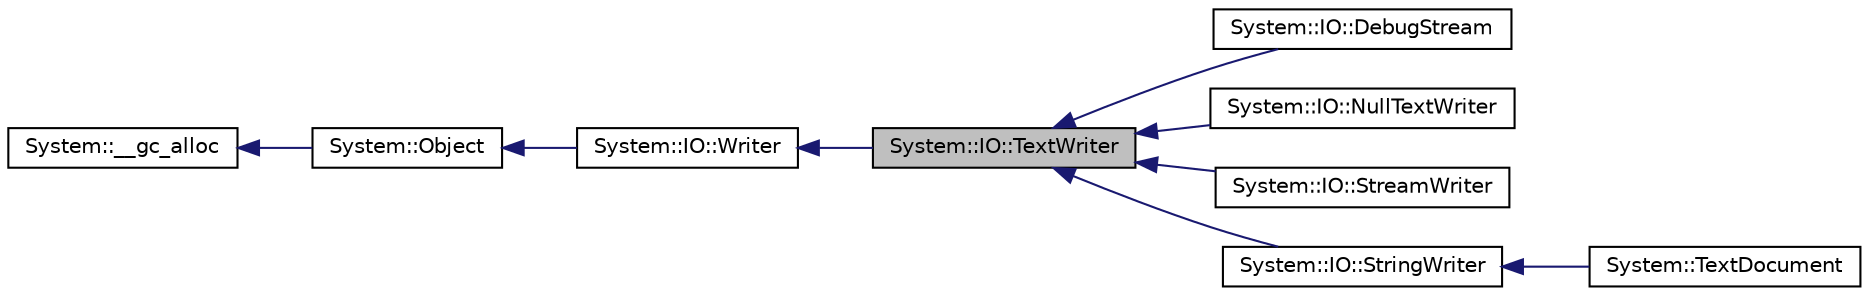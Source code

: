 digraph G
{
  edge [fontname="Helvetica",fontsize="10",labelfontname="Helvetica",labelfontsize="10"];
  node [fontname="Helvetica",fontsize="10",shape=record];
  rankdir="LR";
  Node1 [label="System::IO::TextWriter",height=0.2,width=0.4,color="black", fillcolor="grey75", style="filled" fontcolor="black"];
  Node2 -> Node1 [dir="back",color="midnightblue",fontsize="10",style="solid",fontname="Helvetica"];
  Node2 [label="System::IO::Writer",height=0.2,width=0.4,color="black", fillcolor="white", style="filled",URL="$class_system_1_1_i_o_1_1_writer.html"];
  Node3 -> Node2 [dir="back",color="midnightblue",fontsize="10",style="solid",fontname="Helvetica"];
  Node3 [label="System::Object",height=0.2,width=0.4,color="black", fillcolor="white", style="filled",URL="$class_system_1_1_object.html"];
  Node4 -> Node3 [dir="back",color="midnightblue",fontsize="10",style="solid",fontname="Helvetica"];
  Node4 [label="System::__gc_alloc",height=0.2,width=0.4,color="black", fillcolor="white", style="filled",URL="$class_system_1_1____gc__alloc.html"];
  Node1 -> Node5 [dir="back",color="midnightblue",fontsize="10",style="solid",fontname="Helvetica"];
  Node5 [label="System::IO::DebugStream",height=0.2,width=0.4,color="black", fillcolor="white", style="filled",URL="$class_system_1_1_i_o_1_1_debug_stream.html"];
  Node1 -> Node6 [dir="back",color="midnightblue",fontsize="10",style="solid",fontname="Helvetica"];
  Node6 [label="System::IO::NullTextWriter",height=0.2,width=0.4,color="black", fillcolor="white", style="filled",URL="$class_system_1_1_i_o_1_1_null_text_writer.html"];
  Node1 -> Node7 [dir="back",color="midnightblue",fontsize="10",style="solid",fontname="Helvetica"];
  Node7 [label="System::IO::StreamWriter",height=0.2,width=0.4,color="black", fillcolor="white", style="filled",URL="$class_system_1_1_i_o_1_1_stream_writer.html"];
  Node1 -> Node8 [dir="back",color="midnightblue",fontsize="10",style="solid",fontname="Helvetica"];
  Node8 [label="System::IO::StringWriter",height=0.2,width=0.4,color="black", fillcolor="white", style="filled",URL="$class_system_1_1_i_o_1_1_string_writer.html"];
  Node8 -> Node9 [dir="back",color="midnightblue",fontsize="10",style="solid",fontname="Helvetica"];
  Node9 [label="System::TextDocument",height=0.2,width=0.4,color="black", fillcolor="white", style="filled",URL="$class_system_1_1_text_document.html"];
}
